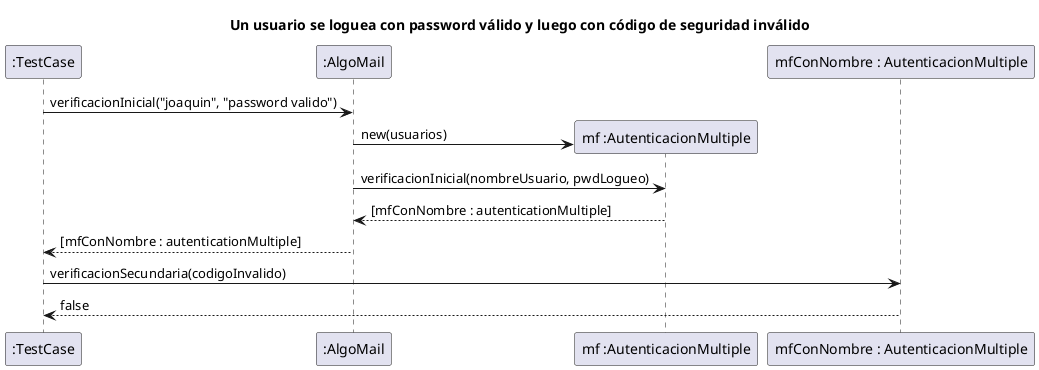 @startuml

title: Un usuario se loguea con password válido y luego con código de seguridad inválido

":TestCase" -> ":AlgoMail": verificacionInicial("joaquin", "password valido")
create "mf :AutenticacionMultiple"
":AlgoMail" -> "mf :AutenticacionMultiple" : new(usuarios)
":AlgoMail" -> "mf :AutenticacionMultiple" : verificacionInicial(nombreUsuario, pwdLogueo)
return [mfConNombre : autenticationMultiple]
":AlgoMail" --> ":TestCase": [mfConNombre : autenticationMultiple]

":TestCase" -> "mfConNombre : AutenticacionMultiple": verificacionSecundaria(codigoInvalido)
return false
@enduml